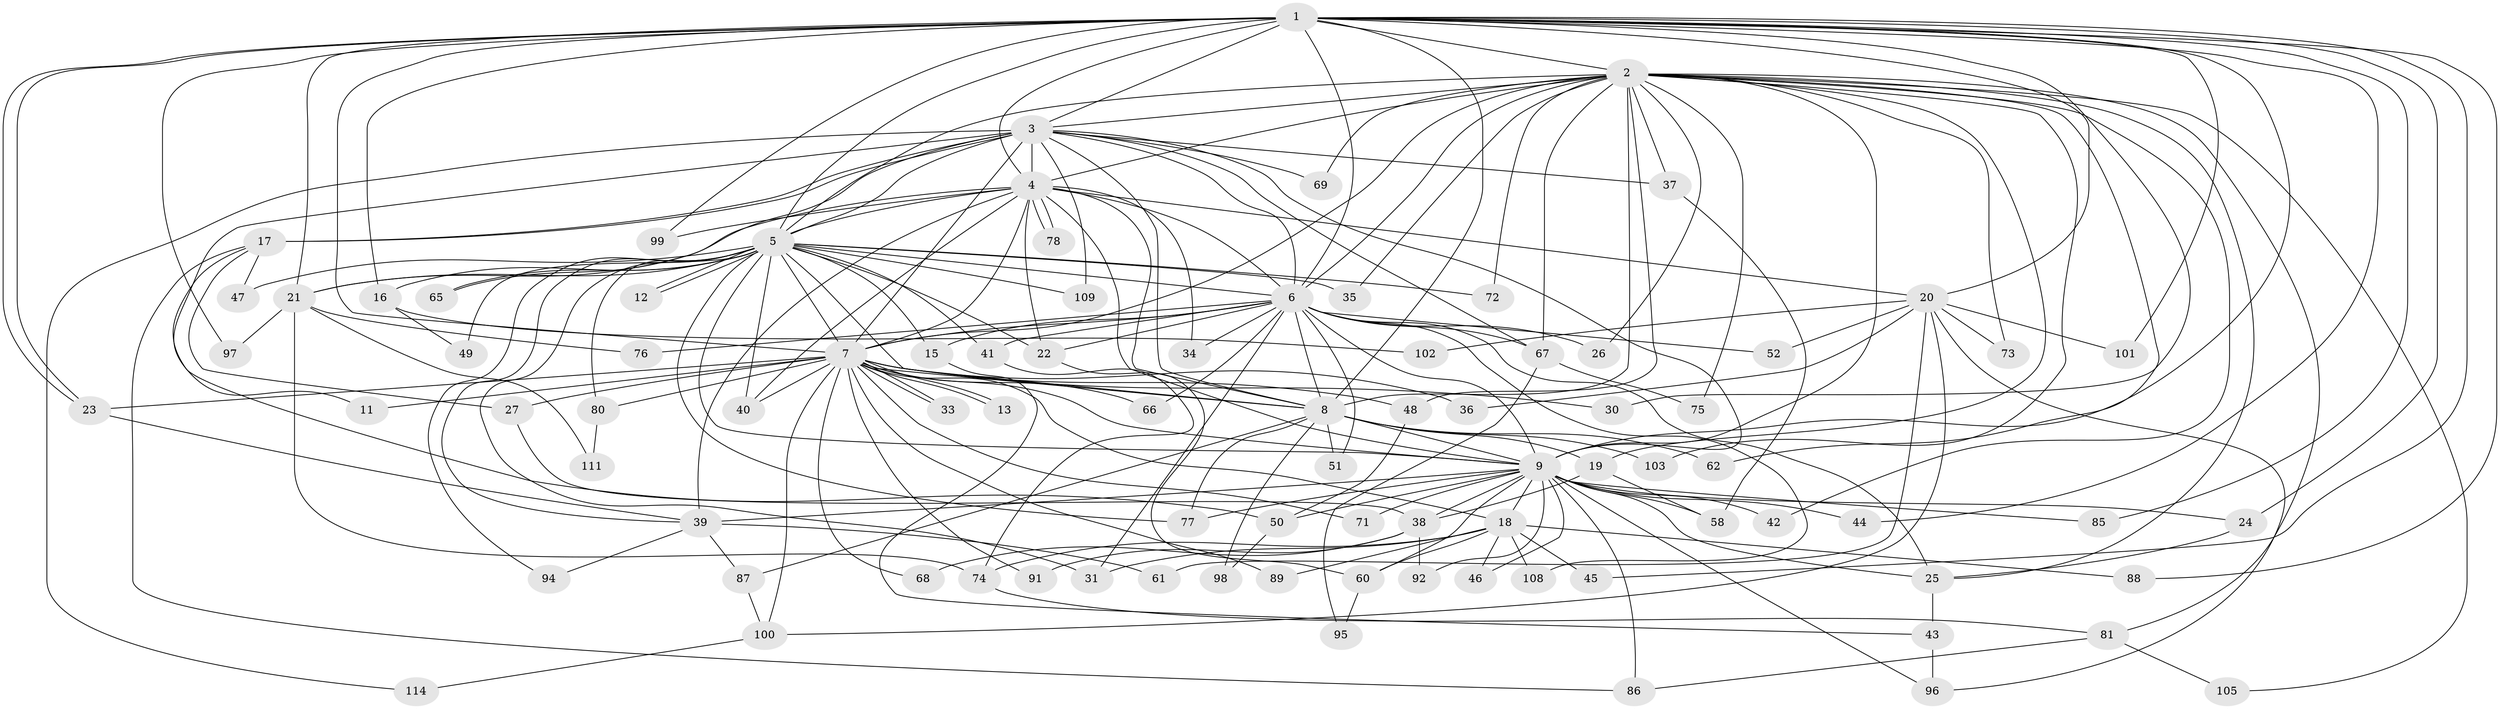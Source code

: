 // original degree distribution, {24: 0.008695652173913044, 27: 0.017391304347826087, 19: 0.008695652173913044, 21: 0.017391304347826087, 22: 0.008695652173913044, 31: 0.008695652173913044, 17: 0.008695652173913044, 16: 0.008695652173913044, 2: 0.6173913043478261, 3: 0.13043478260869565, 4: 0.08695652173913043, 6: 0.02608695652173913, 8: 0.008695652173913044, 10: 0.008695652173913044, 5: 0.02608695652173913, 7: 0.008695652173913044}
// Generated by graph-tools (version 1.1) at 2025/11/02/27/25 16:11:07]
// undirected, 88 vertices, 213 edges
graph export_dot {
graph [start="1"]
  node [color=gray90,style=filled];
  1 [super="+53"];
  2 [super="+55"];
  3 [super="+14"];
  4 [super="+57"];
  5 [super="+10"];
  6 [super="+106"];
  7 [super="+56"];
  8 [super="+70"];
  9 [super="+104"];
  11;
  12;
  13;
  15;
  16;
  17;
  18 [super="+29"];
  19;
  20 [super="+113"];
  21 [super="+28"];
  22;
  23;
  24 [super="+110"];
  25 [super="+32"];
  26;
  27;
  30;
  31 [super="+64"];
  33;
  34;
  35;
  36;
  37 [super="+63"];
  38 [super="+59"];
  39 [super="+54"];
  40 [super="+93"];
  41;
  42;
  43 [super="+107"];
  44;
  45;
  46;
  47;
  48 [super="+84"];
  49;
  50;
  51;
  52;
  58 [super="+82"];
  60 [super="+79"];
  61;
  62;
  65;
  66;
  67 [super="+112"];
  68;
  69;
  71;
  72;
  73;
  74 [super="+83"];
  75;
  76;
  77 [super="+115"];
  78;
  80;
  81;
  85;
  86 [super="+90"];
  87;
  88;
  89;
  91;
  92;
  94;
  95;
  96;
  97;
  98;
  99;
  100;
  101;
  102;
  103;
  105;
  108;
  109;
  111;
  114;
  1 -- 2;
  1 -- 3;
  1 -- 4 [weight=2];
  1 -- 5 [weight=2];
  1 -- 6;
  1 -- 7;
  1 -- 8;
  1 -- 9;
  1 -- 16;
  1 -- 20;
  1 -- 23;
  1 -- 23;
  1 -- 24;
  1 -- 30;
  1 -- 44;
  1 -- 45;
  1 -- 85;
  1 -- 88;
  1 -- 97;
  1 -- 99;
  1 -- 101;
  1 -- 21;
  2 -- 3;
  2 -- 4 [weight=2];
  2 -- 5 [weight=2];
  2 -- 6;
  2 -- 7;
  2 -- 8;
  2 -- 9;
  2 -- 19;
  2 -- 25;
  2 -- 26;
  2 -- 35;
  2 -- 37 [weight=2];
  2 -- 42;
  2 -- 48;
  2 -- 62;
  2 -- 67;
  2 -- 69;
  2 -- 72;
  2 -- 73;
  2 -- 75;
  2 -- 81;
  2 -- 103;
  2 -- 105;
  3 -- 4 [weight=2];
  3 -- 5 [weight=2];
  3 -- 6;
  3 -- 7;
  3 -- 8;
  3 -- 9;
  3 -- 11;
  3 -- 17;
  3 -- 17;
  3 -- 37;
  3 -- 65;
  3 -- 69;
  3 -- 109;
  3 -- 114;
  3 -- 67;
  4 -- 5 [weight=2];
  4 -- 6;
  4 -- 7;
  4 -- 8;
  4 -- 9;
  4 -- 20;
  4 -- 21;
  4 -- 22;
  4 -- 34;
  4 -- 78;
  4 -- 78;
  4 -- 99;
  4 -- 40;
  4 -- 39;
  5 -- 6 [weight=2];
  5 -- 7 [weight=2];
  5 -- 8 [weight=2];
  5 -- 9 [weight=2];
  5 -- 12;
  5 -- 12;
  5 -- 16;
  5 -- 22;
  5 -- 35;
  5 -- 40;
  5 -- 41;
  5 -- 47;
  5 -- 80;
  5 -- 94;
  5 -- 109;
  5 -- 65;
  5 -- 39;
  5 -- 72;
  5 -- 15;
  5 -- 49;
  5 -- 21;
  5 -- 31;
  5 -- 77;
  6 -- 7;
  6 -- 8;
  6 -- 9;
  6 -- 15;
  6 -- 25;
  6 -- 26;
  6 -- 31;
  6 -- 34;
  6 -- 41;
  6 -- 51;
  6 -- 52;
  6 -- 66;
  6 -- 67;
  6 -- 76;
  6 -- 108;
  6 -- 22;
  7 -- 8 [weight=2];
  7 -- 9 [weight=2];
  7 -- 11;
  7 -- 13;
  7 -- 13;
  7 -- 18 [weight=2];
  7 -- 27;
  7 -- 30;
  7 -- 33;
  7 -- 33;
  7 -- 36;
  7 -- 40;
  7 -- 48;
  7 -- 66;
  7 -- 68;
  7 -- 71;
  7 -- 80;
  7 -- 89;
  7 -- 91;
  7 -- 100;
  7 -- 23;
  8 -- 9;
  8 -- 19;
  8 -- 51;
  8 -- 62;
  8 -- 77;
  8 -- 87;
  8 -- 98;
  8 -- 103;
  9 -- 18;
  9 -- 24;
  9 -- 38;
  9 -- 42;
  9 -- 44;
  9 -- 46;
  9 -- 50;
  9 -- 58;
  9 -- 71;
  9 -- 77;
  9 -- 85;
  9 -- 86;
  9 -- 92;
  9 -- 96;
  9 -- 39;
  9 -- 60;
  9 -- 25;
  15 -- 43;
  16 -- 49;
  16 -- 102;
  17 -- 27;
  17 -- 47;
  17 -- 50;
  17 -- 86;
  18 -- 46;
  18 -- 60;
  18 -- 74;
  18 -- 88;
  18 -- 108;
  18 -- 89;
  18 -- 45;
  18 -- 31;
  19 -- 38;
  19 -- 58;
  20 -- 36;
  20 -- 52;
  20 -- 61;
  20 -- 73;
  20 -- 96;
  20 -- 101;
  20 -- 102;
  20 -- 100;
  21 -- 76;
  21 -- 97;
  21 -- 74;
  21 -- 111;
  22 -- 60;
  23 -- 39;
  24 -- 25;
  25 -- 43;
  27 -- 38;
  37 -- 58;
  38 -- 68;
  38 -- 91;
  38 -- 92;
  39 -- 61;
  39 -- 87;
  39 -- 94;
  41 -- 74;
  43 -- 96;
  48 -- 50;
  50 -- 98;
  60 -- 95;
  67 -- 75;
  67 -- 95;
  74 -- 81;
  80 -- 111;
  81 -- 86;
  81 -- 105;
  87 -- 100;
  100 -- 114;
}
